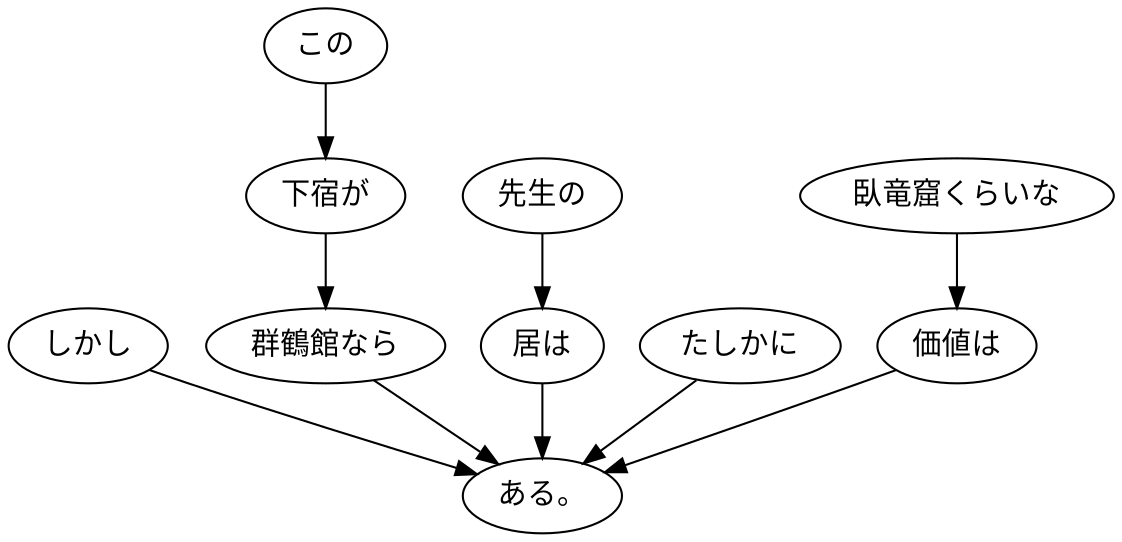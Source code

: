 digraph graph4675 {
	node0 [label="しかし"];
	node1 [label="この"];
	node2 [label="下宿が"];
	node3 [label="群鶴館なら"];
	node4 [label="先生の"];
	node5 [label="居は"];
	node6 [label="たしかに"];
	node7 [label="臥竜窟くらいな"];
	node8 [label="価値は"];
	node9 [label="ある。"];
	node0 -> node9;
	node1 -> node2;
	node2 -> node3;
	node3 -> node9;
	node4 -> node5;
	node5 -> node9;
	node6 -> node9;
	node7 -> node8;
	node8 -> node9;
}
